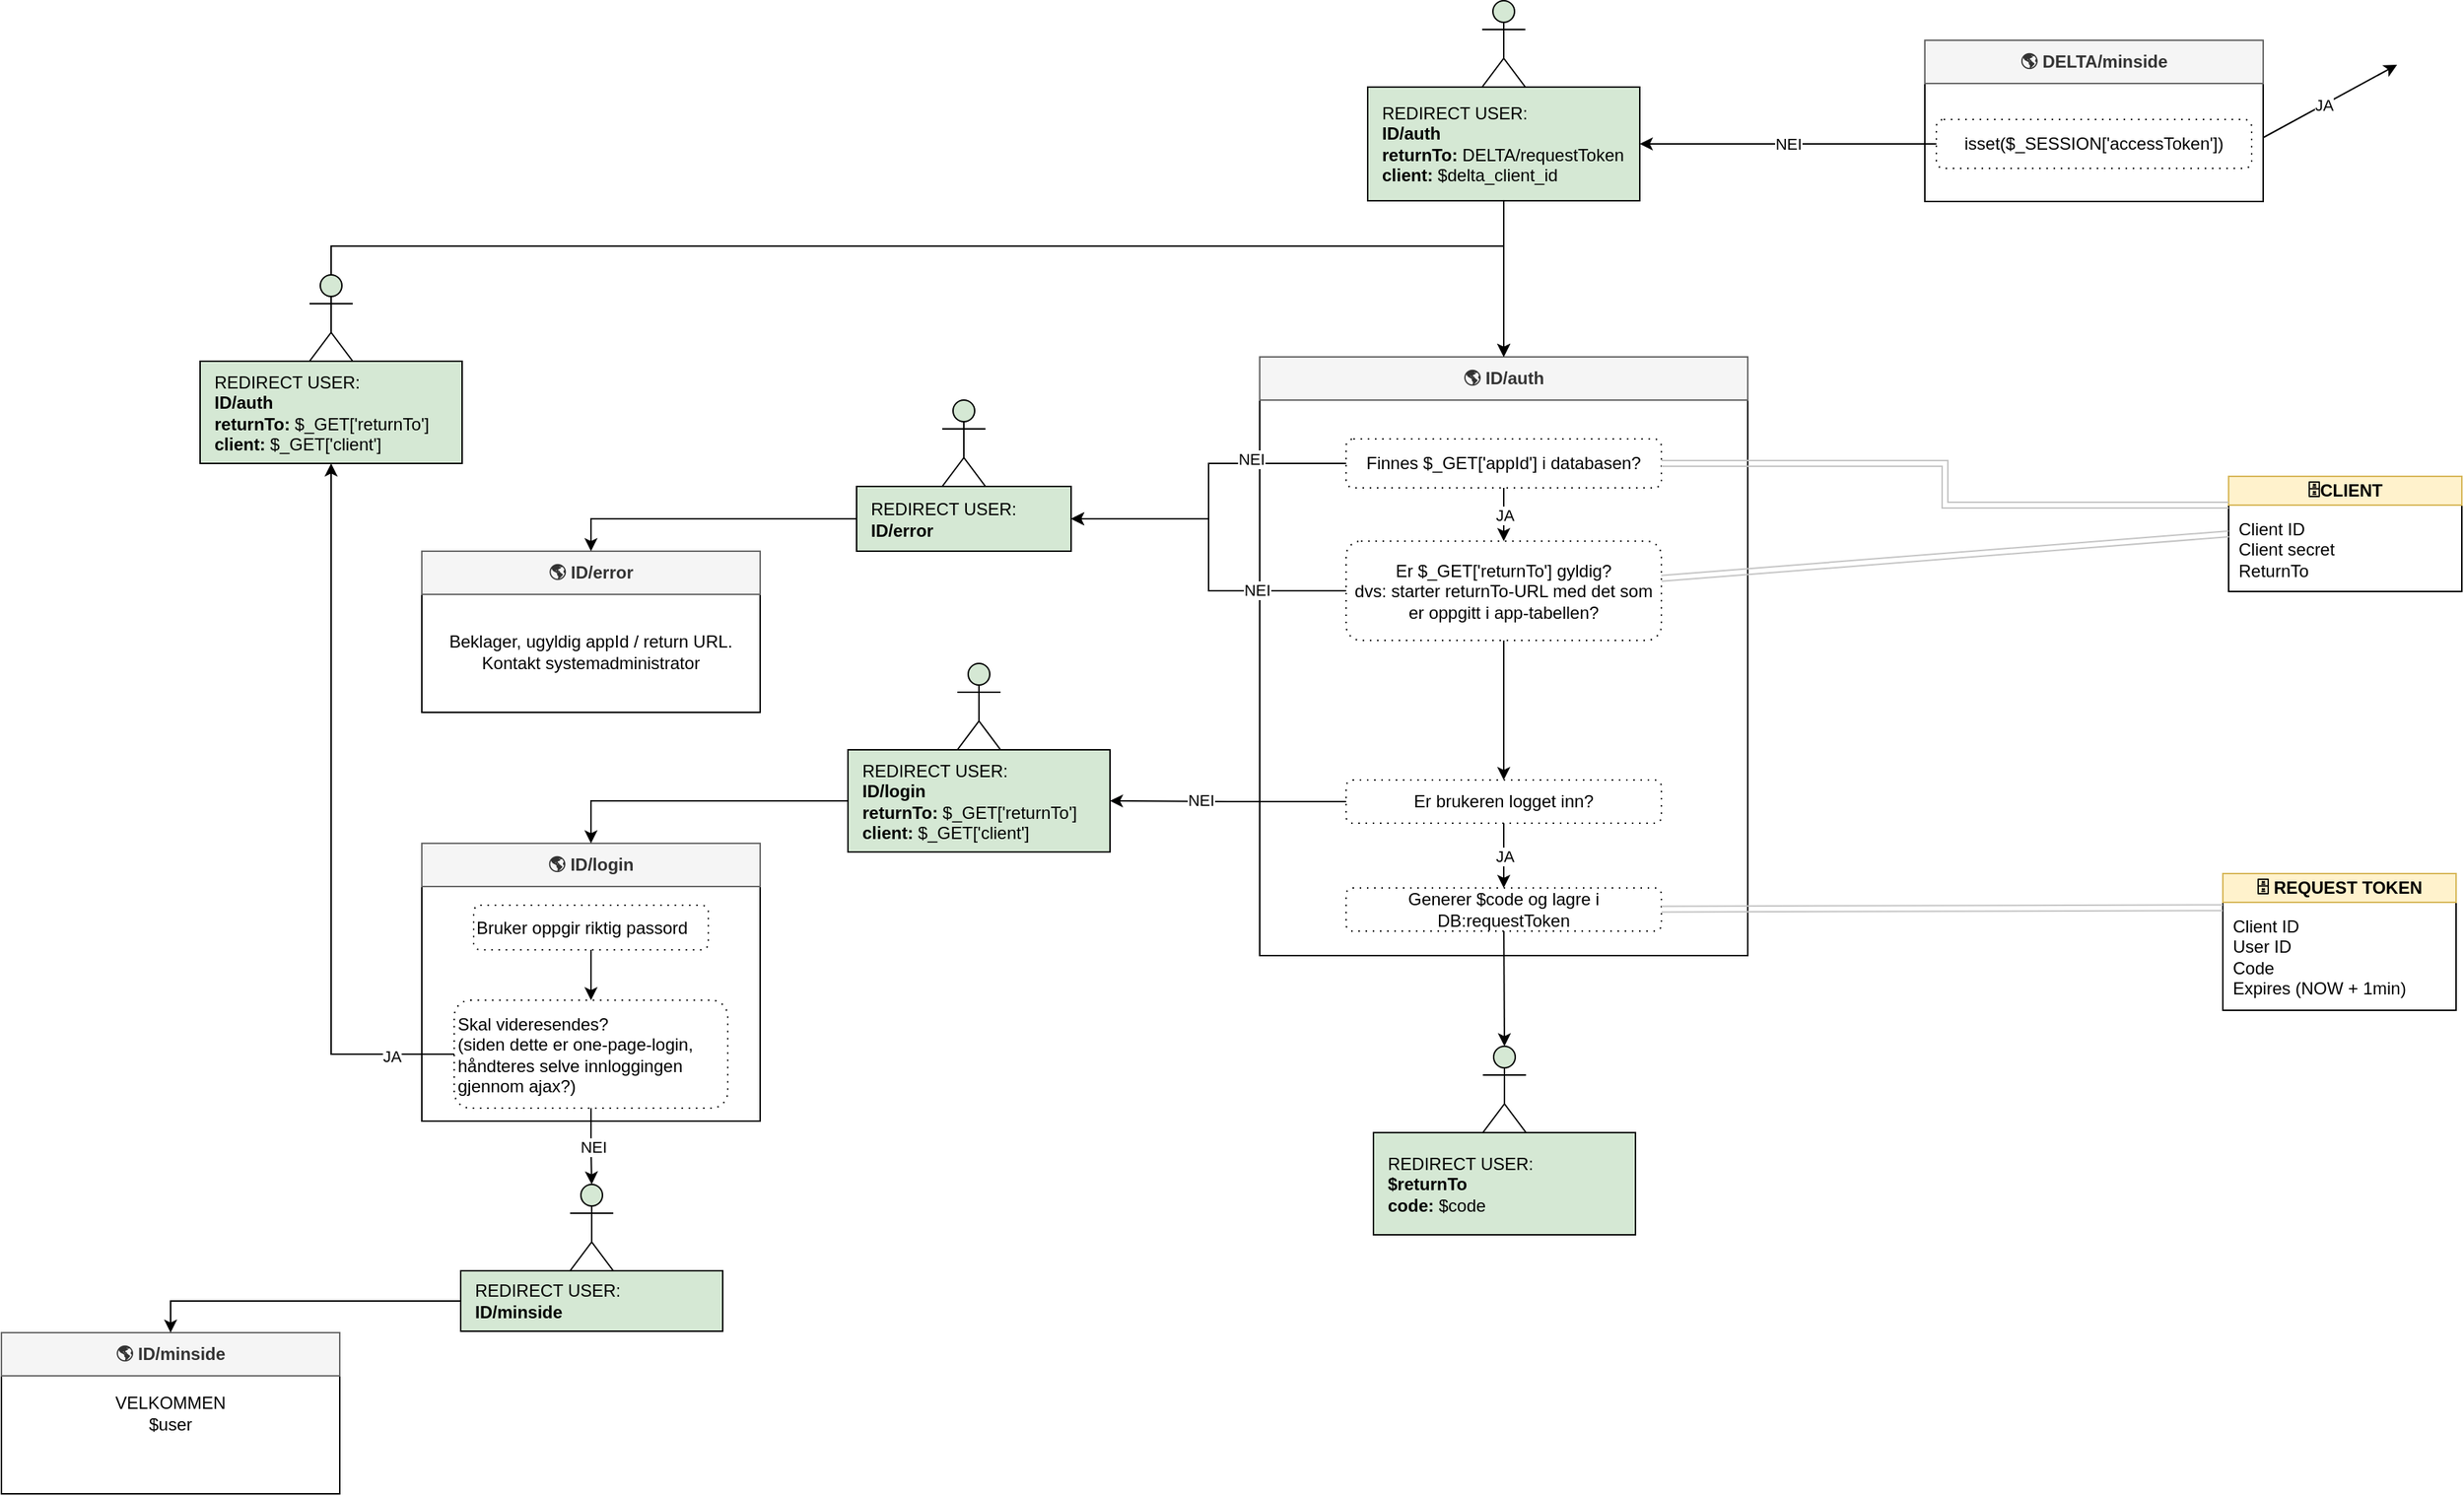 <mxfile version="14.2.7" type="github"><diagram id="PBBQLF-BWKdEUP0JLBXS" name="Page-1"><mxGraphModel dx="4708" dy="1650" grid="0" gridSize="10" guides="1" tooltips="1" connect="1" arrows="1" fold="1" page="1" pageScale="1" pageWidth="827" pageHeight="1169" math="0" shadow="0"><root><mxCell id="0"/><mxCell id="1" parent="0"/><mxCell id="Fg3SbozEJSYMKwtBpz0y-13" value="JA" style="endArrow=classic;html=1;exitX=1;exitY=0.5;exitDx=0;exitDy=0;" edge="1" parent="1" source="Fg3SbozEJSYMKwtBpz0y-19"><mxGeometry width="50" height="50" relative="1" as="geometry"><mxPoint x="579" y="182" as="sourcePoint"/><mxPoint x="629" y="132" as="targetPoint"/></mxGeometry></mxCell><mxCell id="Fg3SbozEJSYMKwtBpz0y-21" value="" style="group" vertex="1" connectable="0" parent="1"><mxGeometry x="301" y="115" width="235" height="112" as="geometry"/></mxCell><mxCell id="Fg3SbozEJSYMKwtBpz0y-20" value="" style="group;fontStyle=0" vertex="1" connectable="0" parent="Fg3SbozEJSYMKwtBpz0y-21"><mxGeometry width="235" height="112" as="geometry"/></mxCell><mxCell id="Fg3SbozEJSYMKwtBpz0y-17" value="" style="rounded=0;whiteSpace=wrap;html=1;" vertex="1" parent="Fg3SbozEJSYMKwtBpz0y-20"><mxGeometry width="235" height="112" as="geometry"/></mxCell><mxCell id="Fg3SbozEJSYMKwtBpz0y-18" value="&lt;b&gt;🌎 DELTA/minside&lt;/b&gt;" style="rounded=0;whiteSpace=wrap;html=1;fillColor=#f5f5f5;strokeColor=#666666;fontColor=#333333;" vertex="1" parent="Fg3SbozEJSYMKwtBpz0y-20"><mxGeometry width="235" height="30" as="geometry"/></mxCell><mxCell id="Fg3SbozEJSYMKwtBpz0y-19" value="isset($_SESSION['accessToken'])" style="shape=ext;rounded=1;html=1;whiteSpace=wrap;dashed=1;dashPattern=1 4;fontStyle=0" vertex="1" parent="Fg3SbozEJSYMKwtBpz0y-21"><mxGeometry x="8" y="55" width="219" height="34" as="geometry"/></mxCell><mxCell id="Fg3SbozEJSYMKwtBpz0y-22" value="NEI" style="endArrow=classic;html=1;exitX=0;exitY=0.5;exitDx=0;exitDy=0;entryX=1;entryY=0.5;entryDx=0;entryDy=0;" edge="1" parent="1" source="Fg3SbozEJSYMKwtBpz0y-19" target="Fg3SbozEJSYMKwtBpz0y-37"><mxGeometry width="50" height="50" relative="1" as="geometry"><mxPoint x="793" y="299" as="sourcePoint"/><mxPoint x="152" y="187" as="targetPoint"/></mxGeometry></mxCell><mxCell id="Fg3SbozEJSYMKwtBpz0y-28" value="" style="group" vertex="1" connectable="0" parent="1"><mxGeometry x="-161" y="335" width="339" height="517" as="geometry"/></mxCell><mxCell id="Fg3SbozEJSYMKwtBpz0y-29" value="" style="group;fontStyle=0" vertex="1" connectable="0" parent="Fg3SbozEJSYMKwtBpz0y-28"><mxGeometry width="339" height="517" as="geometry"/></mxCell><mxCell id="Fg3SbozEJSYMKwtBpz0y-30" value="" style="rounded=0;whiteSpace=wrap;html=1;" vertex="1" parent="Fg3SbozEJSYMKwtBpz0y-29"><mxGeometry width="339" height="416" as="geometry"/></mxCell><mxCell id="Fg3SbozEJSYMKwtBpz0y-31" value="&lt;b&gt;🌎 ID/auth&lt;/b&gt;" style="rounded=0;whiteSpace=wrap;html=1;fillColor=#f5f5f5;strokeColor=#666666;fontColor=#333333;" vertex="1" parent="Fg3SbozEJSYMKwtBpz0y-29"><mxGeometry width="339" height="30" as="geometry"/></mxCell><mxCell id="Fg3SbozEJSYMKwtBpz0y-59" style="edgeStyle=orthogonalEdgeStyle;rounded=0;orthogonalLoop=1;jettySize=auto;html=1;entryX=0.5;entryY=0;entryDx=0;entryDy=0;" edge="1" parent="Fg3SbozEJSYMKwtBpz0y-29" source="Fg3SbozEJSYMKwtBpz0y-39" target="Fg3SbozEJSYMKwtBpz0y-67"><mxGeometry relative="1" as="geometry"><mxPoint x="169.5" y="224" as="targetPoint"/></mxGeometry></mxCell><mxCell id="Fg3SbozEJSYMKwtBpz0y-39" value="Er $_GET['returnTo'] gyldig?&lt;br&gt;dvs: starter returnTo-URL med det som er oppgitt i app-tabellen?" style="shape=ext;rounded=1;html=1;whiteSpace=wrap;dashed=1;dashPattern=1 4;fontStyle=0" vertex="1" parent="Fg3SbozEJSYMKwtBpz0y-29"><mxGeometry x="60" y="128" width="219" height="69" as="geometry"/></mxCell><mxCell id="Fg3SbozEJSYMKwtBpz0y-32" value="Finnes $_GET['appId'] i databasen?" style="shape=ext;rounded=1;html=1;whiteSpace=wrap;dashed=1;dashPattern=1 4;fontStyle=0" vertex="1" parent="Fg3SbozEJSYMKwtBpz0y-29"><mxGeometry x="60" y="57" width="219" height="34" as="geometry"/></mxCell><mxCell id="Fg3SbozEJSYMKwtBpz0y-57" value="JA" style="edgeStyle=orthogonalEdgeStyle;rounded=0;orthogonalLoop=1;jettySize=auto;html=1;entryX=0.5;entryY=0;entryDx=0;entryDy=0;" edge="1" parent="Fg3SbozEJSYMKwtBpz0y-29" source="Fg3SbozEJSYMKwtBpz0y-32" target="Fg3SbozEJSYMKwtBpz0y-39"><mxGeometry relative="1" as="geometry"/></mxCell><mxCell id="Fg3SbozEJSYMKwtBpz0y-105" value="JA" style="edgeStyle=orthogonalEdgeStyle;rounded=0;orthogonalLoop=1;jettySize=auto;html=1;entryX=0.5;entryY=0;entryDx=0;entryDy=0;" edge="1" parent="Fg3SbozEJSYMKwtBpz0y-29" source="Fg3SbozEJSYMKwtBpz0y-67" target="Fg3SbozEJSYMKwtBpz0y-104"><mxGeometry relative="1" as="geometry"/></mxCell><mxCell id="Fg3SbozEJSYMKwtBpz0y-67" value="Er brukeren logget inn?" style="shape=ext;rounded=1;html=1;whiteSpace=wrap;dashed=1;dashPattern=1 4;fontStyle=0" vertex="1" parent="Fg3SbozEJSYMKwtBpz0y-29"><mxGeometry x="60" y="294" width="219" height="30" as="geometry"/></mxCell><mxCell id="Fg3SbozEJSYMKwtBpz0y-104" value="Generer $code og lagre i &lt;br&gt;DB:requestToken" style="shape=ext;rounded=1;html=1;whiteSpace=wrap;dashed=1;dashPattern=1 4;fontStyle=0" vertex="1" parent="Fg3SbozEJSYMKwtBpz0y-29"><mxGeometry x="60" y="369" width="219" height="30" as="geometry"/></mxCell><mxCell id="Fg3SbozEJSYMKwtBpz0y-38" style="edgeStyle=orthogonalEdgeStyle;rounded=0;orthogonalLoop=1;jettySize=auto;html=1;" edge="1" parent="1" source="Fg3SbozEJSYMKwtBpz0y-37" target="Fg3SbozEJSYMKwtBpz0y-31"><mxGeometry relative="1" as="geometry"/></mxCell><mxCell id="Fg3SbozEJSYMKwtBpz0y-46" value="" style="group" vertex="1" connectable="0" parent="1"><mxGeometry x="512" y="418" width="162" height="80" as="geometry"/></mxCell><mxCell id="Fg3SbozEJSYMKwtBpz0y-42" value="" style="rounded=0;whiteSpace=wrap;html=1;labelBackgroundColor=none;align=left;" vertex="1" parent="Fg3SbozEJSYMKwtBpz0y-46"><mxGeometry width="162" height="80" as="geometry"/></mxCell><mxCell id="Fg3SbozEJSYMKwtBpz0y-43" value="&lt;b&gt;🗄CLIENT&lt;/b&gt;" style="text;html=1;strokeColor=#d6b656;fillColor=#fff2cc;align=center;verticalAlign=middle;whiteSpace=wrap;rounded=0;labelBackgroundColor=none;" vertex="1" parent="Fg3SbozEJSYMKwtBpz0y-46"><mxGeometry width="162" height="20" as="geometry"/></mxCell><mxCell id="Fg3SbozEJSYMKwtBpz0y-45" value="Client ID&lt;br&gt;Client secret&lt;br&gt;ReturnTo" style="text;html=1;strokeColor=none;fillColor=none;align=left;verticalAlign=top;whiteSpace=wrap;rounded=0;labelBackgroundColor=none;" vertex="1" parent="Fg3SbozEJSYMKwtBpz0y-46"><mxGeometry x="5" y="23" width="153" height="56" as="geometry"/></mxCell><mxCell id="Fg3SbozEJSYMKwtBpz0y-47" value="" style="group" vertex="1" connectable="0" parent="1"><mxGeometry x="-743" y="470" width="235" height="112" as="geometry"/></mxCell><mxCell id="Fg3SbozEJSYMKwtBpz0y-48" value="" style="group;fontStyle=0" vertex="1" connectable="0" parent="Fg3SbozEJSYMKwtBpz0y-47"><mxGeometry width="235" height="112" as="geometry"/></mxCell><mxCell id="Fg3SbozEJSYMKwtBpz0y-49" value="" style="rounded=0;whiteSpace=wrap;html=1;" vertex="1" parent="Fg3SbozEJSYMKwtBpz0y-48"><mxGeometry width="235" height="112" as="geometry"/></mxCell><mxCell id="Fg3SbozEJSYMKwtBpz0y-50" value="&lt;b&gt;🌎 ID/error&lt;/b&gt;" style="rounded=0;whiteSpace=wrap;html=1;fillColor=#f5f5f5;strokeColor=#666666;fontColor=#333333;" vertex="1" parent="Fg3SbozEJSYMKwtBpz0y-48"><mxGeometry width="235" height="30" as="geometry"/></mxCell><mxCell id="Fg3SbozEJSYMKwtBpz0y-52" value="Beklager, ugyldig appId / return URL.&lt;br&gt;Kontakt systemadministrator" style="text;html=1;strokeColor=none;fillColor=none;align=center;verticalAlign=middle;whiteSpace=wrap;rounded=0;labelBackgroundColor=none;" vertex="1" parent="Fg3SbozEJSYMKwtBpz0y-48"><mxGeometry x="16" y="39" width="203" height="61" as="geometry"/></mxCell><mxCell id="Fg3SbozEJSYMKwtBpz0y-53" style="edgeStyle=orthogonalEdgeStyle;rounded=0;orthogonalLoop=1;jettySize=auto;html=1;entryX=1;entryY=0.5;entryDx=0;entryDy=0;" edge="1" parent="1" source="Fg3SbozEJSYMKwtBpz0y-32" target="Fg3SbozEJSYMKwtBpz0y-60"><mxGeometry relative="1" as="geometry"/></mxCell><mxCell id="Fg3SbozEJSYMKwtBpz0y-55" value="NEI" style="edgeLabel;html=1;align=center;verticalAlign=middle;resizable=0;points=[];" vertex="1" connectable="0" parent="Fg3SbozEJSYMKwtBpz0y-53"><mxGeometry x="-0.426" y="-3" relative="1" as="geometry"><mxPoint as="offset"/></mxGeometry></mxCell><mxCell id="Fg3SbozEJSYMKwtBpz0y-54" style="edgeStyle=orthogonalEdgeStyle;rounded=0;orthogonalLoop=1;jettySize=auto;html=1;entryX=1;entryY=0.5;entryDx=0;entryDy=0;" edge="1" parent="1" source="Fg3SbozEJSYMKwtBpz0y-39" target="Fg3SbozEJSYMKwtBpz0y-60"><mxGeometry relative="1" as="geometry"/></mxCell><mxCell id="Fg3SbozEJSYMKwtBpz0y-56" value="NEI" style="edgeLabel;html=1;align=center;verticalAlign=middle;resizable=0;points=[];" vertex="1" connectable="0" parent="Fg3SbozEJSYMKwtBpz0y-54"><mxGeometry x="-0.486" y="-1" relative="1" as="geometry"><mxPoint as="offset"/></mxGeometry></mxCell><mxCell id="Fg3SbozEJSYMKwtBpz0y-61" style="edgeStyle=orthogonalEdgeStyle;rounded=0;orthogonalLoop=1;jettySize=auto;html=1;entryX=0.5;entryY=0;entryDx=0;entryDy=0;" edge="1" parent="1" source="Fg3SbozEJSYMKwtBpz0y-60" target="Fg3SbozEJSYMKwtBpz0y-50"><mxGeometry relative="1" as="geometry"/></mxCell><mxCell id="Fg3SbozEJSYMKwtBpz0y-64" value="" style="group" vertex="1" connectable="0" parent="1"><mxGeometry x="-441" y="365" width="149" height="105" as="geometry"/></mxCell><mxCell id="Fg3SbozEJSYMKwtBpz0y-60" value="&lt;span style=&quot;font-family: &amp;#34;helvetica&amp;#34;&quot;&gt;REDIRECT USER:&lt;/span&gt;&lt;br style=&quot;font-family: &amp;#34;helvetica&amp;#34;&quot;&gt;&lt;span style=&quot;font-family: &amp;#34;helvetica&amp;#34;&quot;&gt;&lt;b&gt;ID/error&lt;/b&gt;&lt;/span&gt;" style="rounded=0;whiteSpace=wrap;html=1;align=left;labelBackgroundColor=none;fillColor=#D5E8D4;perimeterSpacing=0;spacingTop=5;spacing=5;spacingLeft=5;spacingBottom=5;spacingRight=5;" vertex="1" parent="Fg3SbozEJSYMKwtBpz0y-64"><mxGeometry y="60" width="149" height="45" as="geometry"/></mxCell><mxCell id="Fg3SbozEJSYMKwtBpz0y-63" value="" style="shape=umlActor;verticalLabelPosition=bottom;verticalAlign=top;html=1;outlineConnect=0;labelBackgroundColor=none;fillColor=#D5E8D4;gradientColor=none;align=left;" vertex="1" parent="Fg3SbozEJSYMKwtBpz0y-64"><mxGeometry x="59.5" width="30" height="60" as="geometry"/></mxCell><mxCell id="Fg3SbozEJSYMKwtBpz0y-66" value="" style="group" vertex="1" connectable="0" parent="1"><mxGeometry x="-86" y="87.5" width="189" height="139" as="geometry"/></mxCell><mxCell id="Fg3SbozEJSYMKwtBpz0y-37" value="&lt;span style=&quot;font-family: &amp;#34;helvetica&amp;#34;&quot;&gt;REDIRECT USER:&lt;/span&gt;&lt;br style=&quot;font-family: &amp;#34;helvetica&amp;#34;&quot;&gt;&lt;span style=&quot;font-family: &amp;#34;helvetica&amp;#34;&quot;&gt;&lt;b&gt;ID/auth&lt;/b&gt;&lt;/span&gt;&lt;br style=&quot;font-family: &amp;#34;helvetica&amp;#34;&quot;&gt;&lt;span style=&quot;font-family: &amp;#34;helvetica&amp;#34;&quot;&gt;&lt;b&gt;returnTo:&lt;/b&gt;&lt;/span&gt;&lt;span style=&quot;font-family: &amp;#34;helvetica&amp;#34;&quot;&gt;&amp;nbsp;DELTA/requestToken&lt;/span&gt;&lt;br style=&quot;font-family: &amp;#34;helvetica&amp;#34;&quot;&gt;&lt;span style=&quot;font-family: &amp;#34;helvetica&amp;#34;&quot;&gt;&lt;b&gt;client:&amp;nbsp;&lt;/b&gt;&lt;/span&gt;&lt;span style=&quot;font-family: &amp;#34;helvetica&amp;#34;&quot;&gt;$delta_client_id&lt;/span&gt;" style="rounded=0;whiteSpace=wrap;html=1;align=left;labelBackgroundColor=none;fillColor=#D5E8D4;perimeterSpacing=0;spacingTop=5;spacing=5;spacingLeft=5;spacingBottom=5;spacingRight=5;" vertex="1" parent="Fg3SbozEJSYMKwtBpz0y-66"><mxGeometry y="60" width="189" height="79" as="geometry"/></mxCell><mxCell id="Fg3SbozEJSYMKwtBpz0y-65" value="" style="shape=umlActor;verticalLabelPosition=bottom;verticalAlign=top;html=1;outlineConnect=0;labelBackgroundColor=none;fillColor=#D5E8D4;gradientColor=none;align=left;" vertex="1" parent="Fg3SbozEJSYMKwtBpz0y-66"><mxGeometry x="79.5" width="30" height="60" as="geometry"/></mxCell><mxCell id="Fg3SbozEJSYMKwtBpz0y-69" value="" style="group" vertex="1" connectable="0" parent="1"><mxGeometry x="-490" y="548" width="225" height="131" as="geometry"/></mxCell><mxCell id="Fg3SbozEJSYMKwtBpz0y-70" value="&lt;span style=&quot;font-family: &amp;#34;helvetica&amp;#34;&quot;&gt;REDIRECT USER:&lt;/span&gt;&lt;br style=&quot;font-family: &amp;#34;helvetica&amp;#34;&quot;&gt;&lt;span style=&quot;font-family: &amp;#34;helvetica&amp;#34;&quot;&gt;&lt;b&gt;ID/login&lt;br&gt;returnTo: &lt;/b&gt;$_GET['returnTo']&lt;br&gt;&lt;b&gt;client: &lt;/b&gt;$_GET['client']&lt;br&gt;&lt;/span&gt;" style="rounded=0;whiteSpace=wrap;html=1;align=left;labelBackgroundColor=none;fillColor=#D5E8D4;perimeterSpacing=0;spacingTop=5;spacing=5;spacingLeft=5;spacingBottom=5;spacingRight=5;" vertex="1" parent="Fg3SbozEJSYMKwtBpz0y-69"><mxGeometry x="43" y="60" width="182" height="71" as="geometry"/></mxCell><mxCell id="Fg3SbozEJSYMKwtBpz0y-71" value="" style="shape=umlActor;verticalLabelPosition=bottom;verticalAlign=top;html=1;outlineConnect=0;labelBackgroundColor=none;fillColor=#D5E8D4;gradientColor=none;align=left;" vertex="1" parent="Fg3SbozEJSYMKwtBpz0y-69"><mxGeometry x="119" width="30" height="60" as="geometry"/></mxCell><mxCell id="Fg3SbozEJSYMKwtBpz0y-72" style="edgeStyle=orthogonalEdgeStyle;rounded=0;orthogonalLoop=1;jettySize=auto;html=1;exitX=0;exitY=0.5;exitDx=0;exitDy=0;entryX=1;entryY=0.5;entryDx=0;entryDy=0;" edge="1" parent="1" source="Fg3SbozEJSYMKwtBpz0y-67" target="Fg3SbozEJSYMKwtBpz0y-70"><mxGeometry relative="1" as="geometry"/></mxCell><mxCell id="Fg3SbozEJSYMKwtBpz0y-78" value="NEI" style="edgeLabel;html=1;align=center;verticalAlign=middle;resizable=0;points=[];" vertex="1" connectable="0" parent="Fg3SbozEJSYMKwtBpz0y-72"><mxGeometry x="0.255" y="-1" relative="1" as="geometry"><mxPoint x="1" as="offset"/></mxGeometry></mxCell><mxCell id="Fg3SbozEJSYMKwtBpz0y-73" value="" style="group" vertex="1" connectable="0" parent="1"><mxGeometry x="-743" y="673" width="270" height="217" as="geometry"/></mxCell><mxCell id="Fg3SbozEJSYMKwtBpz0y-74" value="" style="group;fontStyle=0" vertex="1" connectable="0" parent="Fg3SbozEJSYMKwtBpz0y-73"><mxGeometry width="270" height="217" as="geometry"/></mxCell><mxCell id="Fg3SbozEJSYMKwtBpz0y-75" value="" style="rounded=0;whiteSpace=wrap;html=1;" vertex="1" parent="Fg3SbozEJSYMKwtBpz0y-74"><mxGeometry width="235" height="193" as="geometry"/></mxCell><mxCell id="Fg3SbozEJSYMKwtBpz0y-76" value="&lt;b&gt;🌎 ID/login&lt;/b&gt;" style="rounded=0;whiteSpace=wrap;html=1;fillColor=#f5f5f5;strokeColor=#666666;fontColor=#333333;" vertex="1" parent="Fg3SbozEJSYMKwtBpz0y-74"><mxGeometry width="235" height="30" as="geometry"/></mxCell><mxCell id="Fg3SbozEJSYMKwtBpz0y-84" style="edgeStyle=orthogonalEdgeStyle;rounded=0;orthogonalLoop=1;jettySize=auto;html=1;entryX=0.5;entryY=0;entryDx=0;entryDy=0;" edge="1" parent="Fg3SbozEJSYMKwtBpz0y-74" source="Fg3SbozEJSYMKwtBpz0y-80" target="Fg3SbozEJSYMKwtBpz0y-81"><mxGeometry relative="1" as="geometry"/></mxCell><mxCell id="Fg3SbozEJSYMKwtBpz0y-80" value="Bruker oppgir riktig passord" style="shape=ext;rounded=1;html=1;whiteSpace=wrap;dashed=1;dashPattern=1 4;fontStyle=0;align=left;" vertex="1" parent="Fg3SbozEJSYMKwtBpz0y-74"><mxGeometry x="36" y="43" width="163" height="31" as="geometry"/></mxCell><mxCell id="Fg3SbozEJSYMKwtBpz0y-81" value="Skal videresendes?&lt;br&gt;(siden dette er one-page-login, håndteres selve innloggingen gjennom ajax?)" style="shape=ext;rounded=1;html=1;whiteSpace=wrap;dashed=1;dashPattern=1 4;fontStyle=0;align=left;" vertex="1" parent="Fg3SbozEJSYMKwtBpz0y-74"><mxGeometry x="22.5" y="109" width="190" height="75" as="geometry"/></mxCell><mxCell id="Fg3SbozEJSYMKwtBpz0y-79" style="edgeStyle=orthogonalEdgeStyle;rounded=0;orthogonalLoop=1;jettySize=auto;html=1;entryX=0.5;entryY=0;entryDx=0;entryDy=0;" edge="1" parent="1" source="Fg3SbozEJSYMKwtBpz0y-70" target="Fg3SbozEJSYMKwtBpz0y-76"><mxGeometry relative="1" as="geometry"/></mxCell><mxCell id="Fg3SbozEJSYMKwtBpz0y-85" value="" style="group" vertex="1" connectable="0" parent="1"><mxGeometry x="-940" y="278" width="225" height="131" as="geometry"/></mxCell><mxCell id="Fg3SbozEJSYMKwtBpz0y-86" value="&lt;span style=&quot;font-family: &amp;#34;helvetica&amp;#34;&quot;&gt;REDIRECT USER:&lt;/span&gt;&lt;br style=&quot;font-family: &amp;#34;helvetica&amp;#34;&quot;&gt;&lt;span style=&quot;font-family: &amp;#34;helvetica&amp;#34;&quot;&gt;&lt;b&gt;ID/auth&lt;br&gt;returnTo: &lt;/b&gt;$_GET['returnTo']&lt;br&gt;&lt;b&gt;client: &lt;/b&gt;$_GET['client']&lt;br&gt;&lt;/span&gt;" style="rounded=0;whiteSpace=wrap;html=1;align=left;labelBackgroundColor=none;fillColor=#D5E8D4;perimeterSpacing=0;spacingTop=5;spacing=5;spacingLeft=5;spacingBottom=5;spacingRight=5;" vertex="1" parent="Fg3SbozEJSYMKwtBpz0y-85"><mxGeometry x="43" y="60" width="182" height="71" as="geometry"/></mxCell><mxCell id="Fg3SbozEJSYMKwtBpz0y-87" value="" style="shape=umlActor;verticalLabelPosition=bottom;verticalAlign=top;html=1;outlineConnect=0;labelBackgroundColor=none;fillColor=#D5E8D4;gradientColor=none;align=left;" vertex="1" parent="Fg3SbozEJSYMKwtBpz0y-85"><mxGeometry x="119" width="30" height="60" as="geometry"/></mxCell><mxCell id="Fg3SbozEJSYMKwtBpz0y-88" style="edgeStyle=orthogonalEdgeStyle;rounded=0;orthogonalLoop=1;jettySize=auto;html=1;exitX=0;exitY=0.5;exitDx=0;exitDy=0;entryX=0.5;entryY=1;entryDx=0;entryDy=0;" edge="1" parent="1" source="Fg3SbozEJSYMKwtBpz0y-81" target="Fg3SbozEJSYMKwtBpz0y-86"><mxGeometry relative="1" as="geometry"/></mxCell><mxCell id="Fg3SbozEJSYMKwtBpz0y-90" value="JA" style="edgeLabel;html=1;align=center;verticalAlign=middle;resizable=0;points=[];" vertex="1" connectable="0" parent="Fg3SbozEJSYMKwtBpz0y-88"><mxGeometry x="-0.825" y="1" relative="1" as="geometry"><mxPoint as="offset"/></mxGeometry></mxCell><mxCell id="Fg3SbozEJSYMKwtBpz0y-89" style="edgeStyle=orthogonalEdgeStyle;rounded=0;orthogonalLoop=1;jettySize=auto;html=1;exitX=0.5;exitY=0;exitDx=0;exitDy=0;exitPerimeter=0;entryX=0.5;entryY=0;entryDx=0;entryDy=0;" edge="1" parent="1" source="Fg3SbozEJSYMKwtBpz0y-87" target="Fg3SbozEJSYMKwtBpz0y-31"><mxGeometry relative="1" as="geometry"/></mxCell><mxCell id="Fg3SbozEJSYMKwtBpz0y-91" value="" style="group" vertex="1" connectable="0" parent="1"><mxGeometry x="-759" y="910" width="225" height="131" as="geometry"/></mxCell><mxCell id="Fg3SbozEJSYMKwtBpz0y-92" value="&lt;span style=&quot;font-family: &amp;#34;helvetica&amp;#34;&quot;&gt;REDIRECT USER:&lt;/span&gt;&lt;br style=&quot;font-family: &amp;#34;helvetica&amp;#34;&quot;&gt;&lt;span style=&quot;font-family: &amp;#34;helvetica&amp;#34;&quot;&gt;&lt;b&gt;ID/minside&lt;/b&gt;&lt;br&gt;&lt;/span&gt;" style="rounded=0;whiteSpace=wrap;html=1;align=left;labelBackgroundColor=none;fillColor=#D5E8D4;perimeterSpacing=0;spacingTop=5;spacing=5;spacingLeft=5;spacingBottom=5;spacingRight=5;" vertex="1" parent="Fg3SbozEJSYMKwtBpz0y-91"><mxGeometry x="43" y="60" width="182" height="42" as="geometry"/></mxCell><mxCell id="Fg3SbozEJSYMKwtBpz0y-93" value="" style="shape=umlActor;verticalLabelPosition=bottom;verticalAlign=top;html=1;outlineConnect=0;labelBackgroundColor=none;fillColor=#D5E8D4;gradientColor=none;align=left;" vertex="1" parent="Fg3SbozEJSYMKwtBpz0y-91"><mxGeometry x="119" width="30" height="60" as="geometry"/></mxCell><mxCell id="Fg3SbozEJSYMKwtBpz0y-94" style="edgeStyle=orthogonalEdgeStyle;rounded=0;orthogonalLoop=1;jettySize=auto;html=1;entryX=0.5;entryY=0;entryDx=0;entryDy=0;entryPerimeter=0;" edge="1" parent="1" source="Fg3SbozEJSYMKwtBpz0y-81" target="Fg3SbozEJSYMKwtBpz0y-93"><mxGeometry relative="1" as="geometry"/></mxCell><mxCell id="Fg3SbozEJSYMKwtBpz0y-102" value="NEI" style="edgeLabel;html=1;align=center;verticalAlign=middle;resizable=0;points=[];" vertex="1" connectable="0" parent="Fg3SbozEJSYMKwtBpz0y-94"><mxGeometry x="0.009" y="1" relative="1" as="geometry"><mxPoint as="offset"/></mxGeometry></mxCell><mxCell id="Fg3SbozEJSYMKwtBpz0y-96" value="" style="group" vertex="1" connectable="0" parent="1"><mxGeometry x="-1035" y="1013" width="235" height="112" as="geometry"/></mxCell><mxCell id="Fg3SbozEJSYMKwtBpz0y-97" value="" style="group;fontStyle=0" vertex="1" connectable="0" parent="Fg3SbozEJSYMKwtBpz0y-96"><mxGeometry width="235" height="112" as="geometry"/></mxCell><mxCell id="Fg3SbozEJSYMKwtBpz0y-98" value="VELKOMMEN&lt;br&gt;$user" style="rounded=0;whiteSpace=wrap;html=1;" vertex="1" parent="Fg3SbozEJSYMKwtBpz0y-97"><mxGeometry width="235" height="112" as="geometry"/></mxCell><mxCell id="Fg3SbozEJSYMKwtBpz0y-99" value="&lt;b&gt;🌎 ID/minside&lt;/b&gt;" style="rounded=0;whiteSpace=wrap;html=1;fillColor=#f5f5f5;strokeColor=#666666;fontColor=#333333;" vertex="1" parent="Fg3SbozEJSYMKwtBpz0y-97"><mxGeometry width="235" height="30" as="geometry"/></mxCell><mxCell id="Fg3SbozEJSYMKwtBpz0y-103" style="edgeStyle=orthogonalEdgeStyle;rounded=0;orthogonalLoop=1;jettySize=auto;html=1;exitX=0;exitY=0.5;exitDx=0;exitDy=0;entryX=0.5;entryY=0;entryDx=0;entryDy=0;" edge="1" parent="1" source="Fg3SbozEJSYMKwtBpz0y-92" target="Fg3SbozEJSYMKwtBpz0y-99"><mxGeometry relative="1" as="geometry"><mxPoint x="-754" y="891" as="targetPoint"/></mxGeometry></mxCell><mxCell id="Fg3SbozEJSYMKwtBpz0y-106" value="" style="group" vertex="1" connectable="0" parent="1"><mxGeometry x="508" y="694" width="162" height="95" as="geometry"/></mxCell><mxCell id="Fg3SbozEJSYMKwtBpz0y-107" value="" style="rounded=0;whiteSpace=wrap;html=1;labelBackgroundColor=none;align=left;" vertex="1" parent="Fg3SbozEJSYMKwtBpz0y-106"><mxGeometry width="162" height="95" as="geometry"/></mxCell><mxCell id="Fg3SbozEJSYMKwtBpz0y-108" value="&lt;b&gt;🗄 REQUEST TOKEN&lt;/b&gt;" style="text;html=1;strokeColor=#d6b656;fillColor=#fff2cc;align=center;verticalAlign=middle;whiteSpace=wrap;rounded=0;labelBackgroundColor=none;" vertex="1" parent="Fg3SbozEJSYMKwtBpz0y-106"><mxGeometry width="162" height="20" as="geometry"/></mxCell><mxCell id="Fg3SbozEJSYMKwtBpz0y-109" value="Client ID&lt;br&gt;User ID&lt;br&gt;Code&lt;br&gt;Expires (NOW + 1min)" style="text;html=1;strokeColor=none;fillColor=none;align=left;verticalAlign=top;whiteSpace=wrap;rounded=0;labelBackgroundColor=none;" vertex="1" parent="Fg3SbozEJSYMKwtBpz0y-106"><mxGeometry x="5" y="23" width="153" height="56" as="geometry"/></mxCell><mxCell id="Fg3SbozEJSYMKwtBpz0y-113" style="edgeStyle=orthogonalEdgeStyle;rounded=0;orthogonalLoop=1;jettySize=auto;html=1;entryX=0;entryY=0.25;entryDx=0;entryDy=0;shape=link;strokeColor=#C4C4C4;" edge="1" parent="1" source="Fg3SbozEJSYMKwtBpz0y-32" target="Fg3SbozEJSYMKwtBpz0y-42"><mxGeometry relative="1" as="geometry"/></mxCell><mxCell id="Fg3SbozEJSYMKwtBpz0y-114" style="edgeStyle=none;shape=link;rounded=0;orthogonalLoop=1;jettySize=auto;html=1;entryX=0;entryY=0.5;entryDx=0;entryDy=0;strokeColor=#C4C4C4;" edge="1" parent="1" source="Fg3SbozEJSYMKwtBpz0y-39" target="Fg3SbozEJSYMKwtBpz0y-42"><mxGeometry relative="1" as="geometry"/></mxCell><mxCell id="Fg3SbozEJSYMKwtBpz0y-115" style="edgeStyle=none;shape=link;rounded=0;orthogonalLoop=1;jettySize=auto;html=1;entryX=0;entryY=0.25;entryDx=0;entryDy=0;strokeColor=#C4C4C4;" edge="1" parent="1" source="Fg3SbozEJSYMKwtBpz0y-104" target="Fg3SbozEJSYMKwtBpz0y-107"><mxGeometry relative="1" as="geometry"/></mxCell><mxCell id="Fg3SbozEJSYMKwtBpz0y-116" value="" style="group" vertex="1" connectable="0" parent="1"><mxGeometry x="-125" y="814" width="225" height="131" as="geometry"/></mxCell><mxCell id="Fg3SbozEJSYMKwtBpz0y-117" value="&lt;span style=&quot;font-family: &amp;#34;helvetica&amp;#34;&quot;&gt;REDIRECT USER:&lt;/span&gt;&lt;br style=&quot;font-family: &amp;#34;helvetica&amp;#34;&quot;&gt;&lt;span style=&quot;font-family: &amp;#34;helvetica&amp;#34;&quot;&gt;&lt;b&gt;$returnTo&lt;br&gt;code: &lt;/b&gt;$code&lt;br&gt;&lt;/span&gt;" style="rounded=0;whiteSpace=wrap;html=1;align=left;labelBackgroundColor=none;fillColor=#D5E8D4;perimeterSpacing=0;spacingTop=5;spacing=5;spacingLeft=5;spacingBottom=5;spacingRight=5;" vertex="1" parent="Fg3SbozEJSYMKwtBpz0y-116"><mxGeometry x="43" y="60" width="182" height="71" as="geometry"/></mxCell><mxCell id="Fg3SbozEJSYMKwtBpz0y-118" value="" style="shape=umlActor;verticalLabelPosition=bottom;verticalAlign=top;html=1;outlineConnect=0;labelBackgroundColor=none;fillColor=#D5E8D4;gradientColor=none;align=left;" vertex="1" parent="Fg3SbozEJSYMKwtBpz0y-116"><mxGeometry x="119" width="30" height="60" as="geometry"/></mxCell><mxCell id="Fg3SbozEJSYMKwtBpz0y-119" style="edgeStyle=none;rounded=0;orthogonalLoop=1;jettySize=auto;html=1;entryX=0.5;entryY=0;entryDx=0;entryDy=0;entryPerimeter=0;strokeColor=#050505;" edge="1" parent="1" source="Fg3SbozEJSYMKwtBpz0y-104" target="Fg3SbozEJSYMKwtBpz0y-118"><mxGeometry relative="1" as="geometry"/></mxCell></root></mxGraphModel></diagram></mxfile>